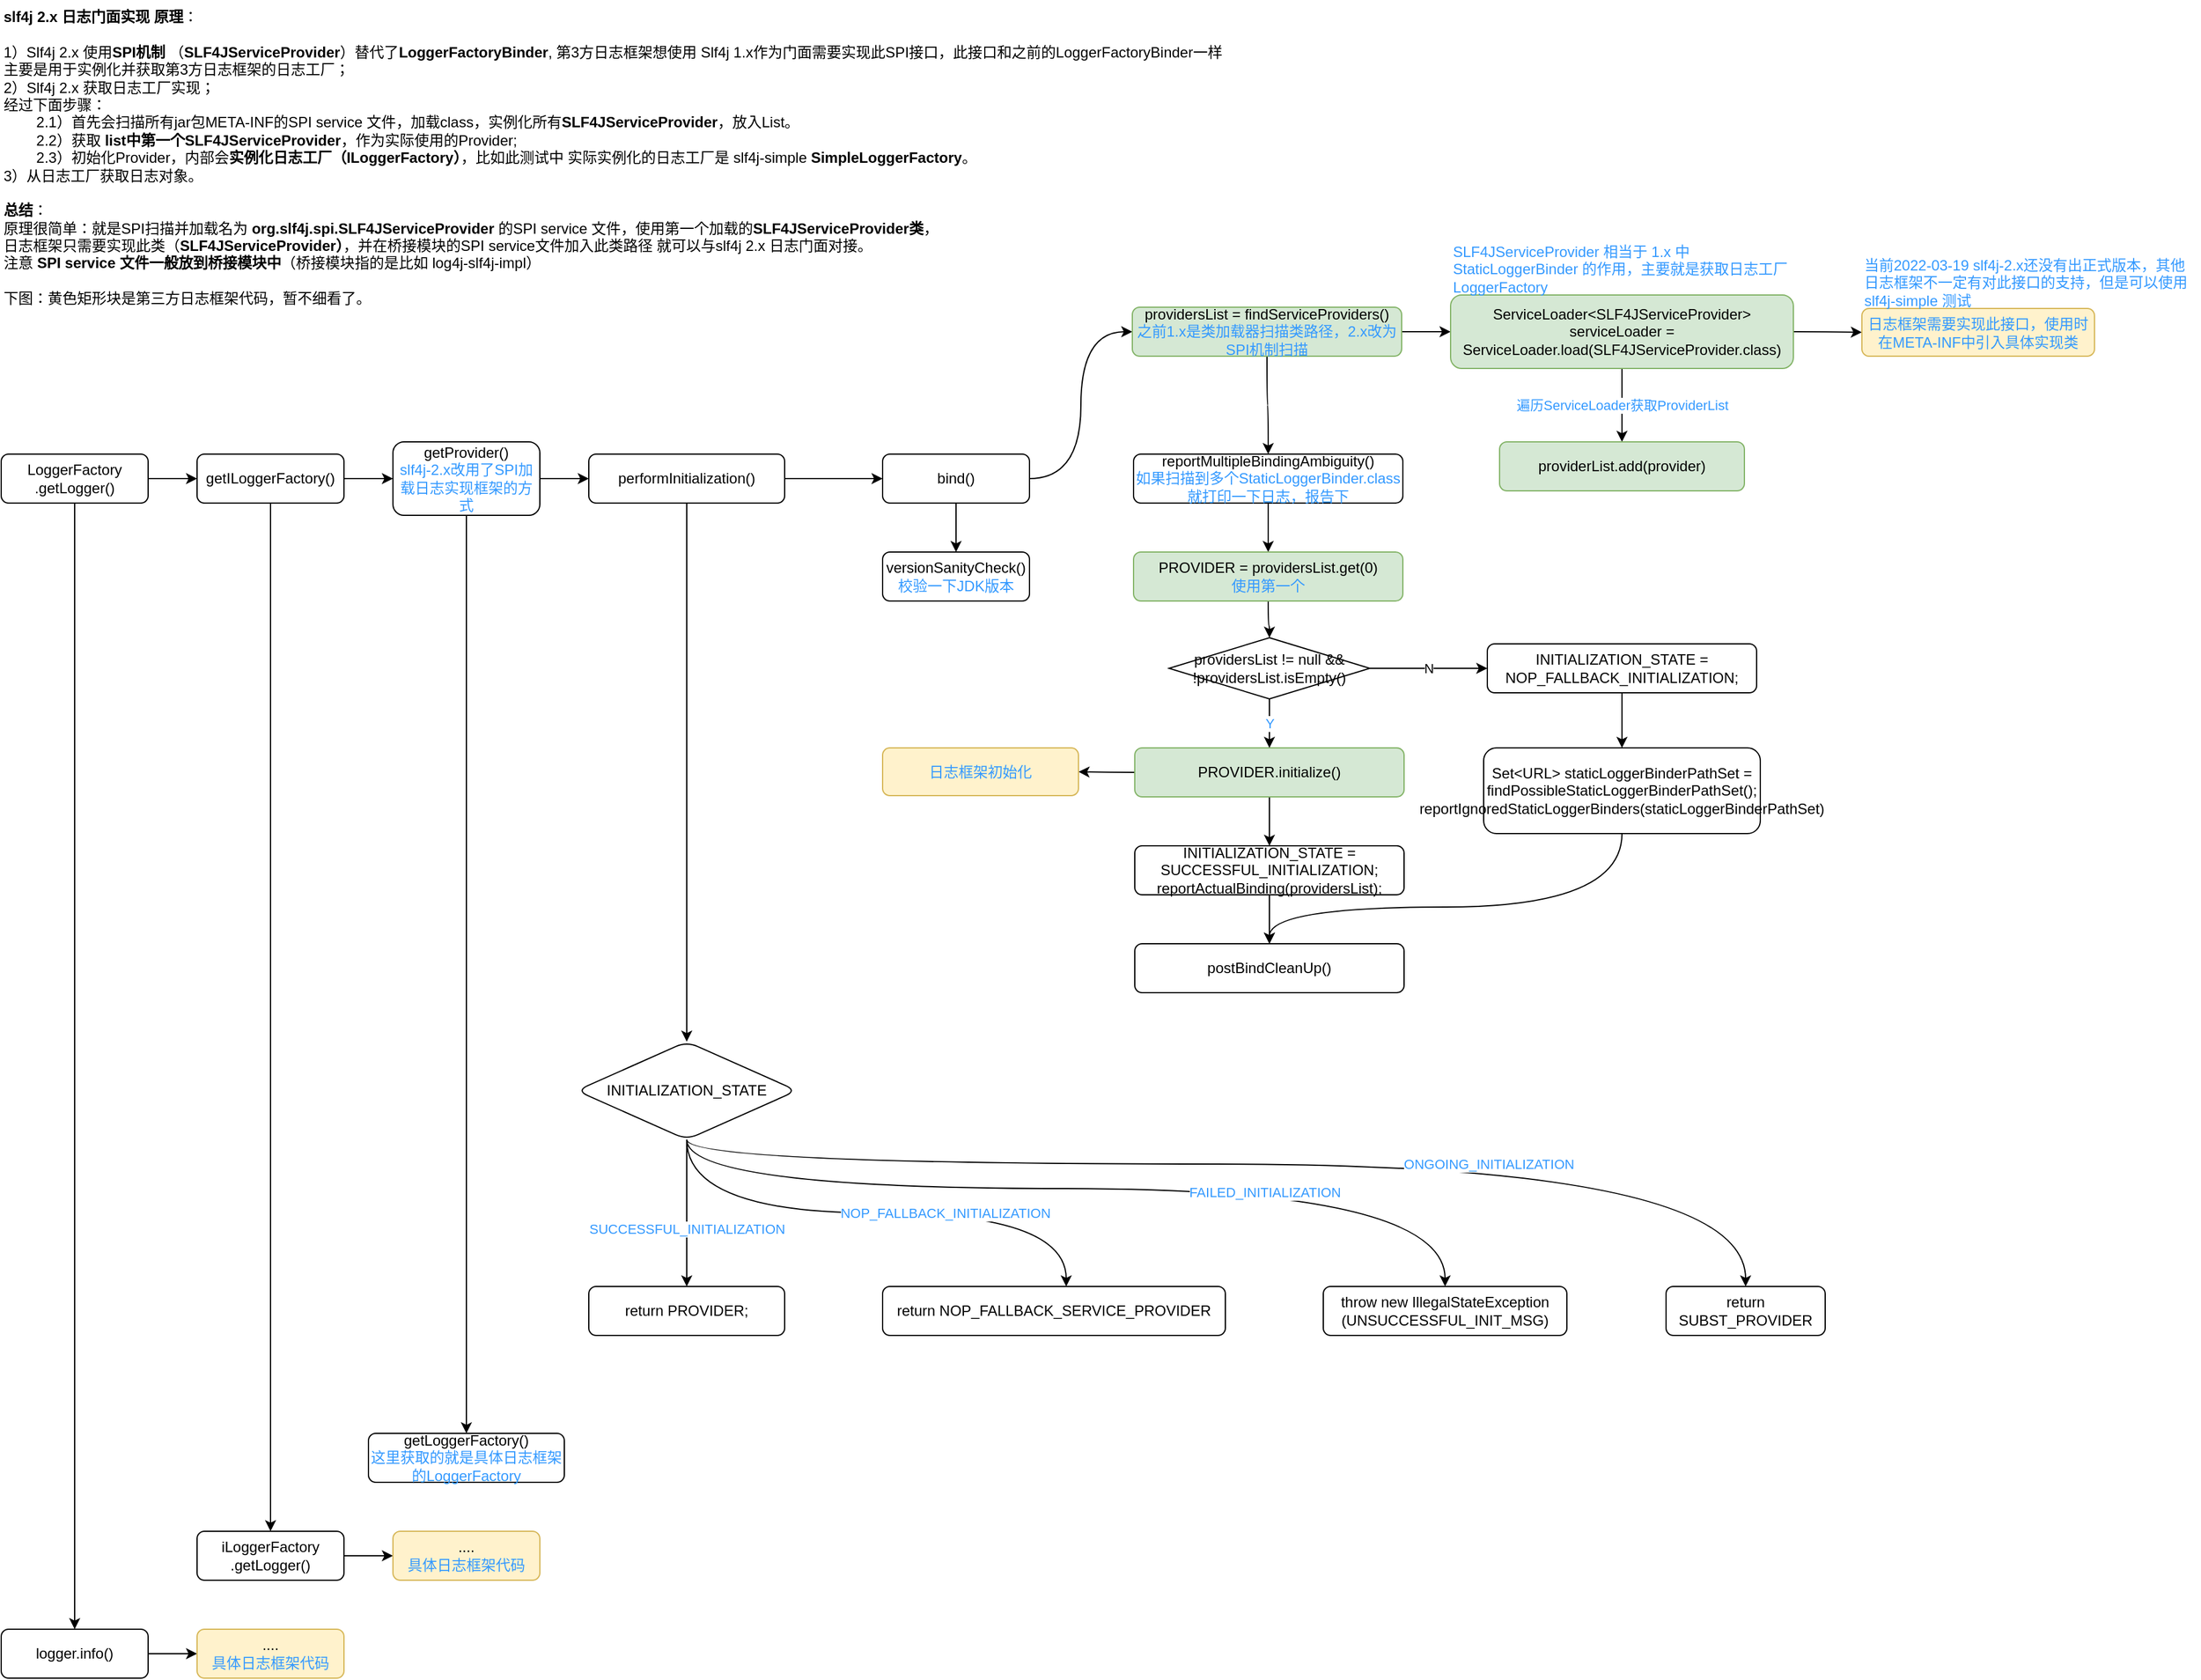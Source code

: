 <mxfile version="16.1.2" type="device"><diagram id="Uglb-Kuuv-U4i-pXOOdl" name="第 1 页"><mxGraphModel dx="1046" dy="656" grid="1" gridSize="10" guides="1" tooltips="1" connect="1" arrows="1" fold="1" page="1" pageScale="1" pageWidth="827" pageHeight="1169" math="0" shadow="0"><root><mxCell id="0"/><mxCell id="1" parent="0"/><mxCell id="G476fMDqaVRyCabVzG4g-5" value="" style="edgeStyle=orthogonalEdgeStyle;rounded=0;orthogonalLoop=1;jettySize=auto;html=1;" parent="1" source="G476fMDqaVRyCabVzG4g-1" target="G476fMDqaVRyCabVzG4g-4" edge="1"><mxGeometry relative="1" as="geometry"/></mxCell><mxCell id="G476fMDqaVRyCabVzG4g-56" value="" style="edgeStyle=orthogonalEdgeStyle;curved=1;orthogonalLoop=1;jettySize=auto;html=1;fontColor=#3399FF;" parent="1" source="G476fMDqaVRyCabVzG4g-1" target="G476fMDqaVRyCabVzG4g-55" edge="1"><mxGeometry relative="1" as="geometry"/></mxCell><mxCell id="G476fMDqaVRyCabVzG4g-1" value="LoggerFactory&lt;br&gt;.getLogger()" style="rounded=1;whiteSpace=wrap;html=1;" parent="1" vertex="1"><mxGeometry x="80" y="411" width="120" height="40" as="geometry"/></mxCell><mxCell id="G476fMDqaVRyCabVzG4g-7" value="" style="edgeStyle=orthogonalEdgeStyle;rounded=0;orthogonalLoop=1;jettySize=auto;html=1;" parent="1" source="G476fMDqaVRyCabVzG4g-4" target="G476fMDqaVRyCabVzG4g-6" edge="1"><mxGeometry relative="1" as="geometry"/></mxCell><mxCell id="WdpYKe4MlO8m1BIZu_K2-3" style="edgeStyle=orthogonalEdgeStyle;curved=1;orthogonalLoop=1;jettySize=auto;html=1;exitX=0.5;exitY=1;exitDx=0;exitDy=0;fontColor=#3399FF;entryX=0.5;entryY=0;entryDx=0;entryDy=0;" parent="1" source="G476fMDqaVRyCabVzG4g-4" target="WdpYKe4MlO8m1BIZu_K2-4" edge="1"><mxGeometry relative="1" as="geometry"><mxPoint x="300" y="1371" as="targetPoint"/></mxGeometry></mxCell><mxCell id="G476fMDqaVRyCabVzG4g-4" value="getILoggerFactory()" style="rounded=1;whiteSpace=wrap;html=1;" parent="1" vertex="1"><mxGeometry x="240" y="411" width="120" height="40" as="geometry"/></mxCell><mxCell id="WdpYKe4MlO8m1BIZu_K2-1" style="edgeStyle=orthogonalEdgeStyle;orthogonalLoop=1;jettySize=auto;html=1;exitX=0.5;exitY=1;exitDx=0;exitDy=0;fontColor=#3399FF;curved=1;" parent="1" source="WdpYKe4MlO8m1BIZu_K2-8" target="G476fMDqaVRyCabVzG4g-9" edge="1"><mxGeometry relative="1" as="geometry"/></mxCell><mxCell id="WdpYKe4MlO8m1BIZu_K2-7" style="edgeStyle=orthogonalEdgeStyle;curved=1;orthogonalLoop=1;jettySize=auto;html=1;exitX=0.5;exitY=1;exitDx=0;exitDy=0;entryX=0.5;entryY=0;entryDx=0;entryDy=0;fontColor=#3399FF;" parent="1" source="G476fMDqaVRyCabVzG4g-6" target="WdpYKe4MlO8m1BIZu_K2-5" edge="1"><mxGeometry relative="1" as="geometry"/></mxCell><mxCell id="WdpYKe4MlO8m1BIZu_K2-9" style="edgeStyle=orthogonalEdgeStyle;curved=1;orthogonalLoop=1;jettySize=auto;html=1;exitX=1;exitY=0.5;exitDx=0;exitDy=0;fontColor=#3399FF;" parent="1" source="G476fMDqaVRyCabVzG4g-6" target="WdpYKe4MlO8m1BIZu_K2-8" edge="1"><mxGeometry relative="1" as="geometry"/></mxCell><mxCell id="G476fMDqaVRyCabVzG4g-6" value="getProvider()&lt;br&gt;&lt;font color=&quot;#3399ff&quot;&gt;slf4j-2.x改用了SPI加载日志实现框架的方式&lt;/font&gt;" style="rounded=1;whiteSpace=wrap;html=1;" parent="1" vertex="1"><mxGeometry x="400" y="401" width="120" height="60" as="geometry"/></mxCell><mxCell id="G476fMDqaVRyCabVzG4g-31" value="SUCCESSFUL_INITIALIZATION" style="edgeStyle=orthogonalEdgeStyle;curved=1;orthogonalLoop=1;jettySize=auto;html=1;exitX=0.5;exitY=1;exitDx=0;exitDy=0;entryX=0.5;entryY=0;entryDx=0;entryDy=0;fontColor=#3399FF;" parent="1" source="G476fMDqaVRyCabVzG4g-9" target="G476fMDqaVRyCabVzG4g-29" edge="1"><mxGeometry x="0.218" relative="1" as="geometry"><mxPoint as="offset"/></mxGeometry></mxCell><mxCell id="G476fMDqaVRyCabVzG4g-33" value="NOP_FALLBACK_INITIALIZATION" style="edgeStyle=orthogonalEdgeStyle;curved=1;orthogonalLoop=1;jettySize=auto;html=1;exitX=0.5;exitY=1;exitDx=0;exitDy=0;fontColor=#3399FF;" parent="1" source="G476fMDqaVRyCabVzG4g-9" target="G476fMDqaVRyCabVzG4g-32" edge="1"><mxGeometry x="0.257" relative="1" as="geometry"><Array as="points"><mxPoint x="640" y="1031"/><mxPoint x="950" y="1031"/></Array><mxPoint as="offset"/></mxGeometry></mxCell><mxCell id="G476fMDqaVRyCabVzG4g-35" style="edgeStyle=orthogonalEdgeStyle;curved=1;orthogonalLoop=1;jettySize=auto;html=1;exitX=0.5;exitY=1;exitDx=0;exitDy=0;entryX=0.5;entryY=0;entryDx=0;entryDy=0;fontColor=#3399FF;" parent="1" source="G476fMDqaVRyCabVzG4g-9" target="G476fMDqaVRyCabVzG4g-34" edge="1"><mxGeometry relative="1" as="geometry"><Array as="points"><mxPoint x="640" y="1011"/><mxPoint x="1260" y="1011"/></Array></mxGeometry></mxCell><mxCell id="G476fMDqaVRyCabVzG4g-37" value="FAILED_INITIALIZATION" style="edgeLabel;html=1;align=center;verticalAlign=middle;resizable=0;points=[];fontColor=#3399FF;" parent="G476fMDqaVRyCabVzG4g-35" vertex="1" connectable="0"><mxGeometry x="0.384" y="-3" relative="1" as="geometry"><mxPoint as="offset"/></mxGeometry></mxCell><mxCell id="G476fMDqaVRyCabVzG4g-39" style="edgeStyle=orthogonalEdgeStyle;curved=1;orthogonalLoop=1;jettySize=auto;html=1;exitX=0.5;exitY=1;exitDx=0;exitDy=0;entryX=0.5;entryY=0;entryDx=0;entryDy=0;fontColor=#3399FF;" parent="1" source="G476fMDqaVRyCabVzG4g-9" target="G476fMDqaVRyCabVzG4g-38" edge="1"><mxGeometry relative="1" as="geometry"><Array as="points"><mxPoint x="640" y="991"/><mxPoint x="1505" y="991"/></Array></mxGeometry></mxCell><mxCell id="G476fMDqaVRyCabVzG4g-40" value="ONGOING_INITIALIZATION" style="edgeLabel;html=1;align=center;verticalAlign=middle;resizable=0;points=[];fontColor=#3399FF;" parent="G476fMDqaVRyCabVzG4g-39" vertex="1" connectable="0"><mxGeometry x="0.371" relative="1" as="geometry"><mxPoint as="offset"/></mxGeometry></mxCell><mxCell id="G476fMDqaVRyCabVzG4g-9" value="INITIALIZATION_STATE" style="rhombus;whiteSpace=wrap;html=1;rounded=1;" parent="1" vertex="1"><mxGeometry x="550" y="891" width="180" height="80" as="geometry"/></mxCell><mxCell id="G476fMDqaVRyCabVzG4g-26" value="" style="edgeStyle=orthogonalEdgeStyle;rounded=0;orthogonalLoop=1;jettySize=auto;html=1;fontColor=#3399FF;" parent="1" source="G476fMDqaVRyCabVzG4g-11" target="G476fMDqaVRyCabVzG4g-25" edge="1"><mxGeometry relative="1" as="geometry"/></mxCell><mxCell id="WdpYKe4MlO8m1BIZu_K2-17" style="edgeStyle=orthogonalEdgeStyle;curved=1;orthogonalLoop=1;jettySize=auto;html=1;exitX=1;exitY=0.5;exitDx=0;exitDy=0;entryX=0;entryY=0.5;entryDx=0;entryDy=0;fontColor=#3399FF;" parent="1" source="G476fMDqaVRyCabVzG4g-11" target="G476fMDqaVRyCabVzG4g-13" edge="1"><mxGeometry relative="1" as="geometry"/></mxCell><mxCell id="G476fMDqaVRyCabVzG4g-11" value="bind()" style="rounded=1;whiteSpace=wrap;html=1;" parent="1" vertex="1"><mxGeometry x="800" y="411" width="120" height="40" as="geometry"/></mxCell><mxCell id="G476fMDqaVRyCabVzG4g-16" value="" style="edgeStyle=orthogonalEdgeStyle;rounded=0;orthogonalLoop=1;jettySize=auto;html=1;" parent="1" source="G476fMDqaVRyCabVzG4g-13" target="G476fMDqaVRyCabVzG4g-15" edge="1"><mxGeometry relative="1" as="geometry"/></mxCell><mxCell id="WdpYKe4MlO8m1BIZu_K2-14" style="edgeStyle=orthogonalEdgeStyle;curved=1;orthogonalLoop=1;jettySize=auto;html=1;exitX=0.5;exitY=1;exitDx=0;exitDy=0;fontColor=#3399FF;" parent="1" source="G476fMDqaVRyCabVzG4g-13" target="G476fMDqaVRyCabVzG4g-17" edge="1"><mxGeometry relative="1" as="geometry"/></mxCell><mxCell id="G476fMDqaVRyCabVzG4g-13" value="providersList = findServiceProviders()&lt;br&gt;&lt;font color=&quot;#3399ff&quot;&gt;之前1.x是类加载器扫描类路径，2.x改为SPI机制扫描&lt;/font&gt;" style="rounded=1;whiteSpace=wrap;html=1;fillColor=#d5e8d4;strokeColor=#82b366;" parent="1" vertex="1"><mxGeometry x="1004" y="291" width="220" height="40" as="geometry"/></mxCell><mxCell id="WdpYKe4MlO8m1BIZu_K2-13" value="遍历ServiceLoader获取ProviderList" style="edgeStyle=orthogonalEdgeStyle;curved=1;orthogonalLoop=1;jettySize=auto;html=1;fontColor=#3399FF;" parent="1" source="G476fMDqaVRyCabVzG4g-15" target="WdpYKe4MlO8m1BIZu_K2-12" edge="1"><mxGeometry relative="1" as="geometry"/></mxCell><mxCell id="SBwKIBEceKyyEi2jiR-A-7" value="" style="edgeStyle=orthogonalEdgeStyle;curved=1;orthogonalLoop=1;jettySize=auto;html=1;fontColor=#3399FF;strokeColor=#000000;" edge="1" parent="1" source="G476fMDqaVRyCabVzG4g-15" target="SBwKIBEceKyyEi2jiR-A-6"><mxGeometry relative="1" as="geometry"/></mxCell><mxCell id="G476fMDqaVRyCabVzG4g-15" value="ServiceLoader&amp;lt;SLF4JServiceProvider&amp;gt; serviceLoader = ServiceLoader.load(SLF4JServiceProvider.class)" style="rounded=1;whiteSpace=wrap;html=1;fillColor=#d5e8d4;strokeColor=#82b366;" parent="1" vertex="1"><mxGeometry x="1264" y="281" width="280" height="60" as="geometry"/></mxCell><mxCell id="G476fMDqaVRyCabVzG4g-20" value="" style="edgeStyle=orthogonalEdgeStyle;rounded=0;orthogonalLoop=1;jettySize=auto;html=1;fontColor=#3399FF;" parent="1" source="G476fMDqaVRyCabVzG4g-17" target="G476fMDqaVRyCabVzG4g-19" edge="1"><mxGeometry relative="1" as="geometry"/></mxCell><mxCell id="G476fMDqaVRyCabVzG4g-17" value="reportMultipleBindingAmbiguity()&lt;br&gt;&lt;font color=&quot;#3399ff&quot;&gt;如果扫描到多个StaticLoggerBinder.class就打印一下日志，报告下&lt;/font&gt;" style="rounded=1;whiteSpace=wrap;html=1;" parent="1" vertex="1"><mxGeometry x="1005" y="411" width="220" height="40" as="geometry"/></mxCell><mxCell id="WdpYKe4MlO8m1BIZu_K2-19" style="edgeStyle=orthogonalEdgeStyle;curved=1;orthogonalLoop=1;jettySize=auto;html=1;exitX=0.5;exitY=1;exitDx=0;exitDy=0;fontColor=#3399FF;" parent="1" source="G476fMDqaVRyCabVzG4g-19" target="WdpYKe4MlO8m1BIZu_K2-18" edge="1"><mxGeometry relative="1" as="geometry"/></mxCell><mxCell id="G476fMDqaVRyCabVzG4g-19" value="PROVIDER = providersList.get(0)&lt;br&gt;&lt;font color=&quot;#3399ff&quot;&gt;使用第一个&lt;/font&gt;" style="rounded=1;whiteSpace=wrap;html=1;fillColor=#d5e8d4;strokeColor=#82b366;" parent="1" vertex="1"><mxGeometry x="1005" y="491" width="220" height="40" as="geometry"/></mxCell><mxCell id="WdpYKe4MlO8m1BIZu_K2-16" value="" style="edgeStyle=orthogonalEdgeStyle;curved=1;orthogonalLoop=1;jettySize=auto;html=1;fontColor=#3399FF;" parent="1" source="G476fMDqaVRyCabVzG4g-23" target="WdpYKe4MlO8m1BIZu_K2-15" edge="1"><mxGeometry relative="1" as="geometry"/></mxCell><mxCell id="SBwKIBEceKyyEi2jiR-A-10" value="" style="edgeStyle=orthogonalEdgeStyle;curved=1;orthogonalLoop=1;jettySize=auto;html=1;fontColor=#3399FF;strokeColor=#000000;" edge="1" parent="1" source="G476fMDqaVRyCabVzG4g-23" target="SBwKIBEceKyyEi2jiR-A-9"><mxGeometry relative="1" as="geometry"/></mxCell><mxCell id="G476fMDqaVRyCabVzG4g-23" value="PROVIDER.initialize()" style="rounded=1;whiteSpace=wrap;html=1;fillColor=#d5e8d4;strokeColor=#82b366;" parent="1" vertex="1"><mxGeometry x="1006" y="651" width="220" height="40" as="geometry"/></mxCell><mxCell id="G476fMDqaVRyCabVzG4g-25" value="versionSanityCheck()&lt;br&gt;&lt;font color=&quot;#3399ff&quot;&gt;校验一下JDK版本&lt;/font&gt;" style="rounded=1;whiteSpace=wrap;html=1;" parent="1" vertex="1"><mxGeometry x="800" y="491" width="120" height="40" as="geometry"/></mxCell><mxCell id="G476fMDqaVRyCabVzG4g-29" value="return PROVIDER;" style="rounded=1;whiteSpace=wrap;html=1;" parent="1" vertex="1"><mxGeometry x="560" y="1091" width="160" height="40" as="geometry"/></mxCell><mxCell id="G476fMDqaVRyCabVzG4g-32" value="return&amp;nbsp;NOP_FALLBACK_SERVICE_PROVIDER" style="rounded=1;whiteSpace=wrap;html=1;" parent="1" vertex="1"><mxGeometry x="800" y="1091" width="280" height="40" as="geometry"/></mxCell><mxCell id="G476fMDqaVRyCabVzG4g-34" value="throw&amp;nbsp;new IllegalStateException&lt;br&gt;(UNSUCCESSFUL_INIT_MSG)" style="rounded=1;whiteSpace=wrap;html=1;" parent="1" vertex="1"><mxGeometry x="1160" y="1091" width="199" height="40" as="geometry"/></mxCell><mxCell id="G476fMDqaVRyCabVzG4g-38" value="return SUBST_PROVIDER" style="rounded=1;whiteSpace=wrap;html=1;" parent="1" vertex="1"><mxGeometry x="1440" y="1091" width="130" height="40" as="geometry"/></mxCell><mxCell id="SBwKIBEceKyyEi2jiR-A-4" style="edgeStyle=orthogonalEdgeStyle;curved=1;orthogonalLoop=1;jettySize=auto;html=1;exitX=1;exitY=0.5;exitDx=0;exitDy=0;entryX=0;entryY=0.5;entryDx=0;entryDy=0;fontColor=#3399FF;strokeColor=#000000;" edge="1" parent="1" source="G476fMDqaVRyCabVzG4g-55" target="SBwKIBEceKyyEi2jiR-A-3"><mxGeometry relative="1" as="geometry"/></mxCell><mxCell id="G476fMDqaVRyCabVzG4g-55" value="logger.info()" style="rounded=1;whiteSpace=wrap;html=1;" parent="1" vertex="1"><mxGeometry x="80" y="1371" width="120" height="40" as="geometry"/></mxCell><mxCell id="SBwKIBEceKyyEi2jiR-A-2" style="edgeStyle=orthogonalEdgeStyle;curved=1;orthogonalLoop=1;jettySize=auto;html=1;exitX=1;exitY=0.5;exitDx=0;exitDy=0;entryX=0;entryY=0.5;entryDx=0;entryDy=0;fontColor=#3399FF;strokeColor=#000000;" edge="1" parent="1" source="WdpYKe4MlO8m1BIZu_K2-4" target="SBwKIBEceKyyEi2jiR-A-1"><mxGeometry relative="1" as="geometry"/></mxCell><mxCell id="WdpYKe4MlO8m1BIZu_K2-4" value="iLoggerFactory&lt;br&gt;.getLogger()" style="rounded=1;whiteSpace=wrap;html=1;" parent="1" vertex="1"><mxGeometry x="240" y="1291" width="120" height="40" as="geometry"/></mxCell><mxCell id="WdpYKe4MlO8m1BIZu_K2-5" value="getLoggerFactory()&lt;br&gt;&lt;font color=&quot;#3399ff&quot;&gt;这里获取的就是具体日志框架的LoggerFactory&lt;/font&gt;" style="rounded=1;whiteSpace=wrap;html=1;" parent="1" vertex="1"><mxGeometry x="380" y="1211" width="160" height="40" as="geometry"/></mxCell><mxCell id="WdpYKe4MlO8m1BIZu_K2-10" style="edgeStyle=orthogonalEdgeStyle;curved=1;orthogonalLoop=1;jettySize=auto;html=1;exitX=1;exitY=0.5;exitDx=0;exitDy=0;entryX=0;entryY=0.5;entryDx=0;entryDy=0;fontColor=#3399FF;" parent="1" source="WdpYKe4MlO8m1BIZu_K2-8" target="G476fMDqaVRyCabVzG4g-11" edge="1"><mxGeometry relative="1" as="geometry"/></mxCell><mxCell id="WdpYKe4MlO8m1BIZu_K2-8" value="performInitialization()" style="rounded=1;whiteSpace=wrap;html=1;" parent="1" vertex="1"><mxGeometry x="560" y="411" width="160" height="40" as="geometry"/></mxCell><mxCell id="WdpYKe4MlO8m1BIZu_K2-12" value="providerList.add(provider)" style="rounded=1;whiteSpace=wrap;html=1;fillColor=#d5e8d4;strokeColor=#82b366;" parent="1" vertex="1"><mxGeometry x="1304" y="401" width="200" height="40" as="geometry"/></mxCell><mxCell id="WdpYKe4MlO8m1BIZu_K2-26" value="" style="edgeStyle=orthogonalEdgeStyle;curved=1;orthogonalLoop=1;jettySize=auto;html=1;fontColor=#000000;" parent="1" source="WdpYKe4MlO8m1BIZu_K2-15" target="WdpYKe4MlO8m1BIZu_K2-25" edge="1"><mxGeometry relative="1" as="geometry"/></mxCell><mxCell id="WdpYKe4MlO8m1BIZu_K2-15" value="INITIALIZATION_STATE = SUCCESSFUL_INITIALIZATION;&lt;br&gt;reportActualBinding(providersList);" style="rounded=1;whiteSpace=wrap;html=1;" parent="1" vertex="1"><mxGeometry x="1006" y="731" width="220" height="40" as="geometry"/></mxCell><mxCell id="WdpYKe4MlO8m1BIZu_K2-20" value="Y" style="edgeStyle=orthogonalEdgeStyle;curved=1;orthogonalLoop=1;jettySize=auto;html=1;exitX=0.5;exitY=1;exitDx=0;exitDy=0;entryX=0.5;entryY=0;entryDx=0;entryDy=0;fontColor=#3399FF;strokeColor=#000000;" parent="1" source="WdpYKe4MlO8m1BIZu_K2-18" target="G476fMDqaVRyCabVzG4g-23" edge="1"><mxGeometry relative="1" as="geometry"/></mxCell><mxCell id="WdpYKe4MlO8m1BIZu_K2-21" value="N" style="edgeStyle=orthogonalEdgeStyle;curved=1;orthogonalLoop=1;jettySize=auto;html=1;exitX=1;exitY=0.5;exitDx=0;exitDy=0;fontColor=#000000;" parent="1" source="WdpYKe4MlO8m1BIZu_K2-18" target="WdpYKe4MlO8m1BIZu_K2-22" edge="1"><mxGeometry relative="1" as="geometry"><mxPoint x="1270" y="585.667" as="targetPoint"/></mxGeometry></mxCell><mxCell id="WdpYKe4MlO8m1BIZu_K2-18" value="&lt;font color=&quot;#000000&quot;&gt;providersList != null &amp;amp;&amp;amp; !providersList.isEmpty()&lt;/font&gt;" style="rhombus;whiteSpace=wrap;html=1;fontColor=#3399FF;" parent="1" vertex="1"><mxGeometry x="1034" y="561" width="164" height="50" as="geometry"/></mxCell><mxCell id="WdpYKe4MlO8m1BIZu_K2-24" value="" style="edgeStyle=orthogonalEdgeStyle;curved=1;orthogonalLoop=1;jettySize=auto;html=1;fontColor=#000000;" parent="1" source="WdpYKe4MlO8m1BIZu_K2-22" target="WdpYKe4MlO8m1BIZu_K2-23" edge="1"><mxGeometry relative="1" as="geometry"/></mxCell><mxCell id="WdpYKe4MlO8m1BIZu_K2-22" value="INITIALIZATION_STATE = NOP_FALLBACK_INITIALIZATION;" style="rounded=1;whiteSpace=wrap;html=1;" parent="1" vertex="1"><mxGeometry x="1294" y="566" width="220" height="40" as="geometry"/></mxCell><mxCell id="WdpYKe4MlO8m1BIZu_K2-27" style="edgeStyle=orthogonalEdgeStyle;curved=1;orthogonalLoop=1;jettySize=auto;html=1;exitX=0.5;exitY=1;exitDx=0;exitDy=0;entryX=0.5;entryY=0;entryDx=0;entryDy=0;fontColor=#000000;" parent="1" source="WdpYKe4MlO8m1BIZu_K2-23" target="WdpYKe4MlO8m1BIZu_K2-25" edge="1"><mxGeometry relative="1" as="geometry"><Array as="points"><mxPoint x="1404" y="781"/><mxPoint x="1116" y="781"/></Array></mxGeometry></mxCell><mxCell id="WdpYKe4MlO8m1BIZu_K2-23" value="Set&amp;lt;URL&amp;gt; staticLoggerBinderPathSet = findPossibleStaticLoggerBinderPathSet();&lt;br&gt;reportIgnoredStaticLoggerBinders(staticLoggerBinderPathSet)" style="rounded=1;whiteSpace=wrap;html=1;" parent="1" vertex="1"><mxGeometry x="1291" y="651" width="226" height="70" as="geometry"/></mxCell><mxCell id="WdpYKe4MlO8m1BIZu_K2-25" value="postBindCleanUp()" style="rounded=1;whiteSpace=wrap;html=1;" parent="1" vertex="1"><mxGeometry x="1006" y="811" width="220" height="40" as="geometry"/></mxCell><mxCell id="SBwKIBEceKyyEi2jiR-A-1" value="....&lt;br&gt;&lt;font color=&quot;#3399ff&quot;&gt;具体日志框架代码&lt;/font&gt;" style="rounded=1;whiteSpace=wrap;html=1;fillColor=#fff2cc;strokeColor=#d6b656;" vertex="1" parent="1"><mxGeometry x="400" y="1291" width="120" height="40" as="geometry"/></mxCell><mxCell id="SBwKIBEceKyyEi2jiR-A-3" value="&lt;div&gt;....&lt;/div&gt;&lt;div&gt;&lt;font color=&quot;#3399ff&quot;&gt;具体日志框架代码&lt;/font&gt;&lt;/div&gt;" style="rounded=1;whiteSpace=wrap;html=1;fillColor=#fff2cc;strokeColor=#d6b656;" vertex="1" parent="1"><mxGeometry x="240" y="1371" width="120" height="40" as="geometry"/></mxCell><mxCell id="SBwKIBEceKyyEi2jiR-A-5" value="SLF4JServiceProvider 相当于 1.x 中StaticLoggerBinder 的作用，主要就是获取日志工厂LoggerFactory" style="text;html=1;strokeColor=none;fillColor=none;align=left;verticalAlign=middle;whiteSpace=wrap;rounded=0;fontColor=#3399FF;" vertex="1" parent="1"><mxGeometry x="1264" y="240" width="276" height="40" as="geometry"/></mxCell><mxCell id="SBwKIBEceKyyEi2jiR-A-6" value="&lt;font color=&quot;#3399ff&quot;&gt;日志框架需要实现此接口，使用时在META-INF中引入具体实现类&lt;/font&gt;" style="rounded=1;whiteSpace=wrap;html=1;fillColor=#fff2cc;strokeColor=#d6b656;" vertex="1" parent="1"><mxGeometry x="1600" y="292" width="190" height="39" as="geometry"/></mxCell><mxCell id="SBwKIBEceKyyEi2jiR-A-8" value="当前2022-03-19 slf4j-2.x还没有出正式版本，其他日志框架不一定有对此接口的支持，但是可以使用 slf4j-simple 测试" style="text;html=1;strokeColor=none;fillColor=none;align=left;verticalAlign=middle;whiteSpace=wrap;rounded=0;fontColor=#3399FF;" vertex="1" parent="1"><mxGeometry x="1600" y="251" width="276" height="40" as="geometry"/></mxCell><mxCell id="SBwKIBEceKyyEi2jiR-A-9" value="&lt;font color=&quot;#3399ff&quot;&gt;日志框架初始化&lt;/font&gt;" style="rounded=1;whiteSpace=wrap;html=1;fillColor=#fff2cc;strokeColor=#d6b656;" vertex="1" parent="1"><mxGeometry x="800" y="651" width="160" height="39" as="geometry"/></mxCell><mxCell id="SBwKIBEceKyyEi2jiR-A-11" value="&lt;b&gt;slf4j 2.x 日志门面实现 原理&lt;/b&gt;：&lt;br&gt;&lt;br&gt;&lt;span style=&quot;text-align: center&quot;&gt;1）Slf4j 2.x 使用&lt;b&gt;SPI机制&lt;/b&gt; （&lt;/span&gt;&lt;span style=&quot;text-align: center&quot;&gt;&lt;b&gt;SLF4JServiceProvider&lt;/b&gt;&lt;/span&gt;&lt;span style=&quot;text-align: center&quot;&gt;）替代了&lt;/span&gt;&lt;span style=&quot;text-align: center&quot;&gt;&lt;b&gt;LoggerFactoryBinder&lt;/b&gt;&lt;/span&gt;&lt;span style=&quot;text-align: center&quot;&gt;, 第3方日志框架想使用 Slf4j 1.x作为门面需要实现此SPI接口，此接口和之前的LoggerFactoryBinder一样&lt;br&gt;主要是用于实例化并获取第3方日志框架的日志工厂；&lt;br&gt;2）&lt;/span&gt;&lt;span style=&quot;text-align: center&quot;&gt;Slf4j 2.x 获取日志工厂实现&lt;/span&gt;&lt;span style=&quot;text-align: center&quot;&gt;；&lt;br&gt;&lt;span&gt;&#9;&lt;/span&gt;&lt;span&gt;&#9;&lt;/span&gt;&lt;span&gt;&#9;&lt;/span&gt;&lt;span&gt;&#9;&lt;/span&gt;&lt;span&gt;&#9;&lt;/span&gt;&lt;span&gt;&#9;&lt;/span&gt;&lt;span&gt;&#9;&lt;/span&gt;经过下面步骤：&lt;br&gt;&lt;span&gt;&lt;/span&gt;&lt;span&gt;&#9;&lt;/span&gt;&lt;span&gt;&#9;&lt;/span&gt;&lt;span&gt;&#9;&lt;/span&gt;&lt;span&gt;&#9;&lt;/span&gt;&lt;span&gt;&#9;&lt;/span&gt;&lt;span&gt;&#9;&lt;/span&gt;&lt;span&gt;&#9;&lt;/span&gt;&lt;span style=&quot;white-space: pre&quot;&gt;&#9;&lt;/span&gt;2.1）首先会扫描所有jar包META-INF的SPI service 文件，加载class，实例化所有&lt;/span&gt;&lt;b style=&quot;text-align: center&quot;&gt;SLF4JServiceProvider&lt;/b&gt;&lt;span style=&quot;text-align: center&quot;&gt;，放入&lt;/span&gt;&lt;span style=&quot;text-align: center&quot;&gt;List。&lt;br&gt;&lt;/span&gt;&lt;span style=&quot;text-align: center&quot;&gt;&lt;span&gt;&#9;&lt;/span&gt;&lt;span&gt;&#9;&lt;/span&gt;&lt;span&gt;&#9;&lt;/span&gt;&lt;span style=&quot;white-space: pre&quot;&gt;&#9;&lt;/span&gt;2.2）获取&amp;nbsp;&lt;/span&gt;&lt;b style=&quot;text-align: center&quot;&gt;list中第一个&lt;/b&gt;&lt;b style=&quot;text-align: center&quot;&gt;SLF4JServiceProvider&lt;/b&gt;&lt;span style=&quot;text-align: center&quot;&gt;，作为实际使用的Provider;&lt;br&gt;&lt;/span&gt;&lt;span style=&quot;text-align: center&quot;&gt;&lt;span style=&quot;font-weight: bold&quot;&gt;&#9;&lt;/span&gt;&lt;span&gt;&#9;&lt;/span&gt;&lt;span&gt;&#9;&lt;/span&gt;&lt;span style=&quot;white-space: pre&quot;&gt;&#9;&lt;/span&gt;2.3）&lt;/span&gt;&lt;span style=&quot;text-align: center&quot;&gt;初始化&lt;/span&gt;&lt;span style=&quot;text-align: center&quot;&gt;Provider，内&lt;/span&gt;&lt;span style=&quot;text-align: center&quot;&gt;部会&lt;b&gt;实例化日志工厂（ILoggerFactory）&lt;/b&gt;，比如此测试中 实际实例化的日志工厂是 slf4j-simple&amp;nbsp;&lt;/span&gt;&lt;span style=&quot;text-align: center&quot;&gt;&lt;b&gt;SimpleLoggerFactory&lt;/b&gt;。&lt;br&gt;3）从日志工厂获取日志对象。&lt;br&gt;&lt;br&gt;&lt;b&gt;总结&lt;/b&gt;：&lt;br&gt;原理很简单：就是SPI扫描并加载名为&amp;nbsp;&lt;b&gt;org.slf4j.spi.&lt;/b&gt;&lt;/span&gt;&lt;b style=&quot;text-align: center&quot;&gt;SLF4JServiceProvider &lt;/b&gt;&lt;span style=&quot;text-align: center&quot;&gt;的SPI service 文件，使用第一个加载的&lt;/span&gt;&lt;b style=&quot;text-align: center&quot;&gt;SLF4JServiceProvider类&lt;/b&gt;&lt;span style=&quot;text-align: center&quot;&gt;，&lt;br&gt;日志框架只需要实现此类（&lt;/span&gt;&lt;b style=&quot;text-align: center&quot;&gt;SLF4JServiceProvider）&lt;/b&gt;&lt;span style=&quot;text-align: center&quot;&gt;，并在桥接模块的SPI service文件加入此类路径&amp;nbsp;&lt;/span&gt;&lt;span style=&quot;text-align: center&quot;&gt;就可以与slf4j 2.x 日志门面对接。&lt;br&gt;注意 &lt;b&gt;SPI service 文件一般放到桥接模块中&lt;/b&gt;（桥接模块指的是比如 log4j-slf4j-impl）&lt;br&gt;&lt;/span&gt;&lt;span style=&quot;text-align: center&quot;&gt;&lt;br&gt;下图：黄色矩形块是第三方日志框架代码，暂不细看了。&lt;br&gt;&lt;br&gt;&lt;/span&gt;" style="text;html=1;strokeColor=none;fillColor=none;align=left;verticalAlign=top;whiteSpace=wrap;rounded=0;" vertex="1" parent="1"><mxGeometry x="80" y="40" width="1260" height="260" as="geometry"/></mxCell></root></mxGraphModel></diagram></mxfile>